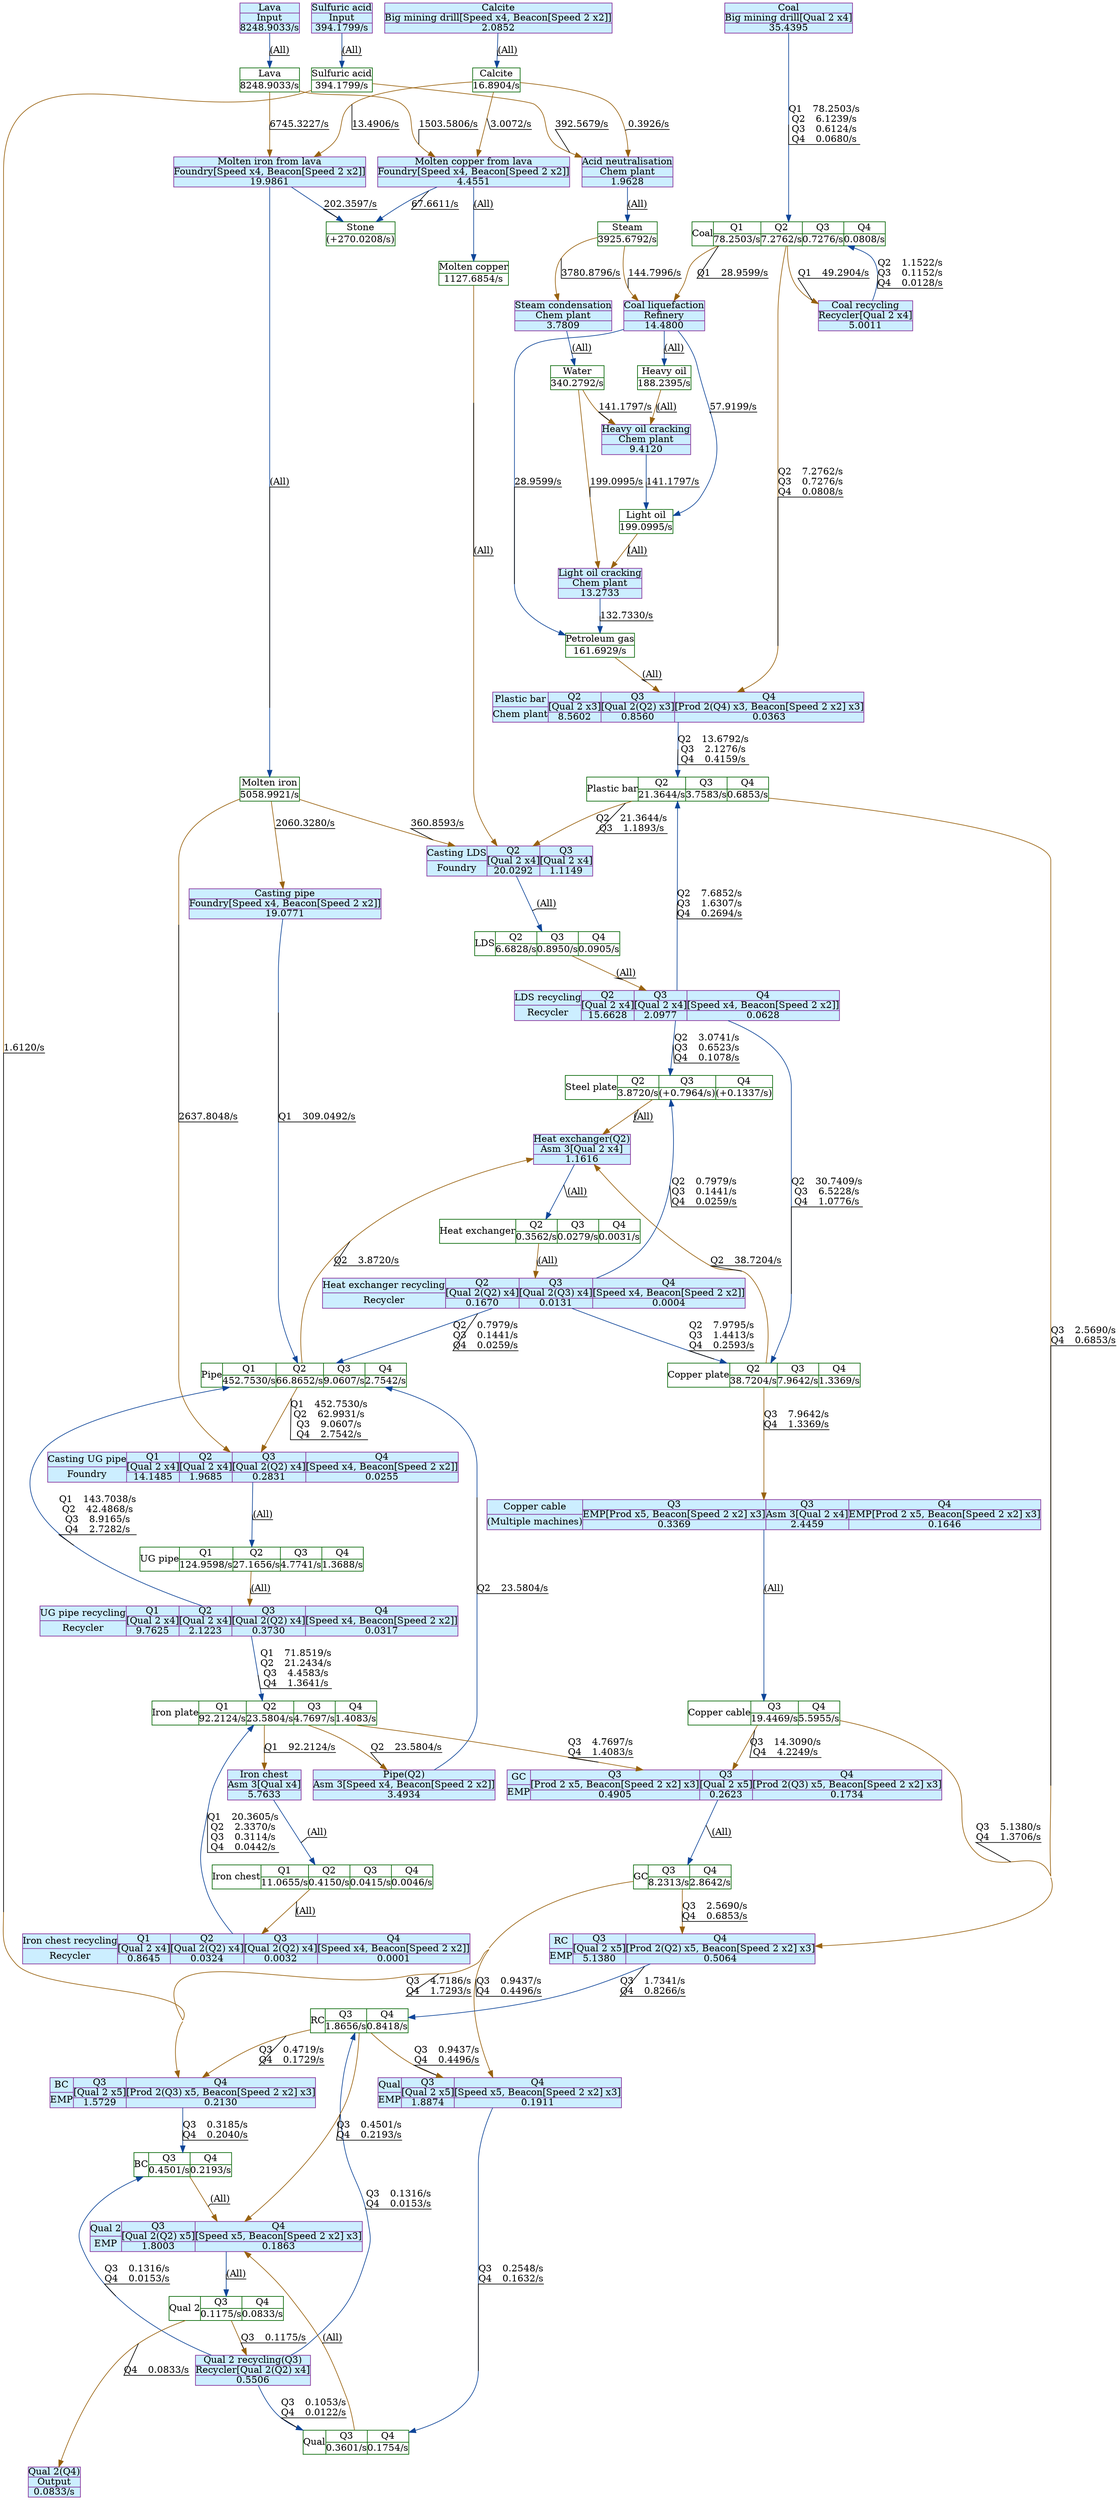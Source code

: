 digraph {
    layout="dot"
    concentrate=true
    node [shape="record"; margin=0]
    edge [decorate=true]
    0 [color="#006400"; label="{Petroleum gas|161.6929/s}"]
    1 [color="#006400"; label="{Molten iron|5058.9921/s}"]
    2 [color="#006400"; label="{Molten copper|1127.6854/s}"]
    3 [color="#006400"; label="{Steam|3925.6792/s}"]
    4 [color="#006400"; label="{Light oil|199.0995/s}"]
    5 [color="#006400"; label="{Heavy oil|188.2395/s}"]
    6 [color="#006400"; label="{Calcite|16.8904/s}"]
    7 [color="#006400"; label="{Stone|(+270.0208/s)}"]
    8 [color="#006400"; label="{Lava|8248.9033/s}"]
    9 [color="#006400"; label="{Sulfuric acid|394.1799/s}"]
    10 [color="#006400"; label="{Water|340.2792/s}"]
    11 [style="filled"; color="#842e99"; fillcolor="#cceeff"; label="{Coal recycling|Recycler[Qual 2 x4]|5.0011}"]
    12 [style="filled"; color="#842e99"; fillcolor="#cceeff"; label="{Casting pipe|Foundry[Speed x4, Beacon[Speed 2 x2]]|19.0771}"]
    13 [style="filled"; color="#842e99"; fillcolor="#cceeff"; label="{Coal liquefaction|Refinery|14.4800}"]
    14 [style="filled"; color="#842e99"; fillcolor="#cceeff"; label="{Molten iron from lava|Foundry[Speed x4, Beacon[Speed 2 x2]]|19.9861}"]
    15 [style="filled"; color="#842e99"; fillcolor="#cceeff"; label="{Heavy oil cracking|Chem plant|9.4120}"]
    16 [style="filled"; color="#842e99"; fillcolor="#cceeff"; label="{Lava|Input|8248.9033/s}"]
    17 [style="filled"; color="#842e99"; fillcolor="#cceeff"; label="{Calcite|Big mining drill[Speed x4, Beacon[Speed 2 x2]]|2.0852}"]
    18 [style="filled"; color="#842e99"; fillcolor="#cceeff"; label="{Sulfuric acid|Input|394.1799/s}"]
    19 [style="filled"; color="#842e99"; fillcolor="#cceeff"; label="{Light oil cracking|Chem plant|13.2733}"]
    20 [style="filled"; color="#842e99"; fillcolor="#cceeff"; label="{Molten copper from lava|Foundry[Speed x4, Beacon[Speed 2 x2]]|4.4551}"]
    21 [style="filled"; color="#842e99"; fillcolor="#cceeff"; label="{Acid neutralisation|Chem plant|1.9628}"]
    22 [style="filled"; color="#842e99"; fillcolor="#cceeff"; label="{Qual 2(Q4)|Output|0.0833/s}"]
    23 [style="filled"; color="#842e99"; fillcolor="#cceeff"; label="{Pipe(Q2)|Asm 3[Speed x4, Beacon[Speed 2 x2]]|3.4934}"]
    24 [style="filled"; color="#842e99"; fillcolor="#cceeff"; label="{Qual 2 recycling(Q3)|Recycler[Qual 2(Q2) x4]|0.5506}"]
    25 [style="filled"; color="#842e99"; fillcolor="#cceeff"; label="{Steam condensation|Chem plant|3.7809}"]
    26 [style="filled"; color="#842e99"; fillcolor="#cceeff"; label="{Coal|Big mining drill[Qual 2 x4]|35.4395}"]
    27 [style="filled"; color="#842e99"; fillcolor="#cceeff"; label="{Heat exchanger(Q2)|Asm 3[Qual 2 x4]|1.1616}"]
    28 [style="filled"; color="#842e99"; fillcolor="#cceeff"; label="{Iron chest|Asm 3[Qual x4]|5.7633}"]
    29 [color="#006400"; label="{Iron chest}|{Q1|11.0655/s}|{Q2|0.4150/s}|{Q3|0.0415/s}|{Q4|0.0046/s}"]
    30 [color="#006400"; label="{Iron plate}|{Q1|92.2124/s}|{Q2|23.5804/s}|{Q3|4.7697/s}|{Q4|1.4083/s}"]
    31 [color="#006400"; label="{Plastic bar}|{Q2|21.3644/s}|{Q3|3.7583/s}|{Q4|0.6853/s}"]
    32 [color="#006400"; label="{Coal}|{Q1|78.2503/s}|{Q2|7.2762/s}|{Q3|0.7276/s}|{Q4|0.0808/s}"]
    33 [color="#006400"; label="{UG pipe}|{Q1|124.9598/s}|{Q2|27.1656/s}|{Q3|4.7741/s}|{Q4|1.3688/s}"]
    34 [color="#006400"; label="{Pipe}|{Q1|452.7530/s}|{Q2|66.8652/s}|{Q3|9.0607/s}|{Q4|2.7542/s}"]
    35 [color="#006400"; label="{LDS}|{Q2|6.6828/s}|{Q3|0.8950/s}|{Q4|0.0905/s}"]
    36 [color="#006400"; label="{Copper cable}|{Q3|19.4469/s}|{Q4|5.5955/s}"]
    37 [color="#006400"; label="{Copper plate}|{Q2|38.7204/s}|{Q3|7.9642/s}|{Q4|1.3369/s}"]
    38 [color="#006400"; label="{GC}|{Q3|8.2313/s}|{Q4|2.8642/s}"]
    39 [color="#006400"; label="{Steel plate}|{Q2|3.8720/s}|{Q3|(+0.7964/s)}|{Q4|(+0.1337/s)}"]
    40 [color="#006400"; label="{RC}|{Q3|1.8656/s}|{Q4|0.8418/s}"]
    41 [color="#006400"; label="{BC}|{Q3|0.4501/s}|{Q4|0.2193/s}"]
    42 [color="#006400"; label="{Heat exchanger}|{Q2|0.3562/s}|{Q3|0.0279/s}|{Q4|0.0031/s}"]
    43 [color="#006400"; label="{Qual 2}|{Q3|0.1175/s}|{Q4|0.0833/s}"]
    44 [color="#006400"; label="{Qual}|{Q3|0.3601/s}|{Q4|0.1754/s}"]
    45 [style="filled"; color="#842e99"; fillcolor="#cceeff"; label="{Iron chest recycling|Recycler}|{Q1|[Qual 2 x4]|0.8645}|{Q2|[Qual 2(Q2) x4]|0.0324}|{Q3|[Qual 2(Q2) x4]|0.0032}|{Q4|[Speed x4, Beacon[Speed 2 x2]]|0.0001}"; shape="record"]
    46 [style="filled"; color="#842e99"; fillcolor="#cceeff"; label="{Plastic bar|Chem plant}|{Q2|[Qual 2 x3]|8.5602}|{Q3|[Qual 2(Q2) x3]|0.8560}|{Q4|[Prod 2(Q4) x3, Beacon[Speed 2 x2] x3]|0.0363}"; shape="record"]
    47 [style="filled"; color="#842e99"; fillcolor="#cceeff"; label="{Casting UG pipe|Foundry}|{Q1|[Qual 2 x4]|14.1485}|{Q2|[Qual 2 x4]|1.9685}|{Q3|[Qual 2(Q2) x4]|0.2831}|{Q4|[Speed x4, Beacon[Speed 2 x2]]|0.0255}"; shape="record"]
    48 [style="filled"; color="#842e99"; fillcolor="#cceeff"; label="{Casting LDS|Foundry}|{Q2|[Qual 2 x4]|20.0292}|{Q3|[Qual 2 x4]|1.1149}"; shape="record"]
    49 [style="filled"; color="#842e99"; fillcolor="#cceeff"; label="{UG pipe recycling|Recycler}|{Q1|[Qual 2 x4]|9.7625}|{Q2|[Qual 2 x4]|2.1223}|{Q3|[Qual 2(Q2) x4]|0.3730}|{Q4|[Speed x4, Beacon[Speed 2 x2]]|0.0317}"; shape="record"]
    50 [style="filled"; color="#842e99"; fillcolor="#cceeff"; label="{Copper cable|(Multiple machines)}|{Q3|EMP[Prod x5, Beacon[Speed 2 x2] x3]|0.3369}|{Q3|Asm 3[Qual 2 x4]|2.4459}|{Q4|EMP[Prod 2 x5, Beacon[Speed 2 x2] x3]|0.1646}"; shape="record"]
    51 [style="filled"; color="#842e99"; fillcolor="#cceeff"; label="{GC|EMP}|{Q3|[Prod 2 x5, Beacon[Speed 2 x2] x3]|0.4905}|{Q3|[Qual 2 x5]|0.2623}|{Q4|[Prod 2(Q3) x5, Beacon[Speed 2 x2] x3]|0.1734}"; shape="record"]
    52 [style="filled"; color="#842e99"; fillcolor="#cceeff"; label="{LDS recycling|Recycler}|{Q2|[Qual 2 x4]|15.6628}|{Q3|[Qual 2 x4]|2.0977}|{Q4|[Speed x4, Beacon[Speed 2 x2]]|0.0628}"; shape="record"]
    53 [style="filled"; color="#842e99"; fillcolor="#cceeff"; label="{RC|EMP}|{Q3|[Qual 2 x5]|5.1380}|{Q4|[Prod 2(Q2) x5, Beacon[Speed 2 x2] x3]|0.5064}"; shape="record"]
    54 [style="filled"; color="#842e99"; fillcolor="#cceeff"; label="{BC|EMP}|{Q3|[Qual 2 x5]|1.5729}|{Q4|[Prod 2(Q3) x5, Beacon[Speed 2 x2] x3]|0.2130}"; shape="record"]
    55 [style="filled"; color="#842e99"; fillcolor="#cceeff"; label="{Heat exchanger recycling|Recycler}|{Q2|[Qual 2(Q2) x4]|0.1670}|{Q3|[Qual 2(Q3) x4]|0.0131}|{Q4|[Speed x4, Beacon[Speed 2 x2]]|0.0004}"; shape="record"]
    56 [style="filled"; color="#842e99"; fillcolor="#cceeff"; label="{Qual 2|EMP}|{Q3|[Qual 2(Q2) x5]|1.8003}|{Q4|[Speed x5, Beacon[Speed 2 x2] x3]|0.1863}"; shape="record"]
    57 [style="filled"; color="#842e99"; fillcolor="#cceeff"; label="{Qual|EMP}|{Q3|[Qual 2 x5]|1.8874}|{Q4|[Speed x5, Beacon[Speed 2 x2] x3]|0.1911}"; shape="record"]
    0 -> 46 [color="#99620f"; label="(All)"]
    1 -> 12 [color="#99620f"; label="2060.3280/s
"]
    1 -> 47 [color="#99620f"; label="2637.8048/s
"]
    1 -> 48 [color="#99620f"; label="360.8593/s
"]
    2 -> 48 [color="#99620f"; label="(All)"]
    3 -> 13 [color="#99620f"; label="144.7996/s
"]
    3 -> 25 [color="#99620f"; label="3780.8796/s
"]
    4 -> 19 [color="#99620f"; label="(All)"]
    5 -> 15 [color="#99620f"; label="(All)"]
    6 -> 14 [color="#99620f"; label="13.4906/s
"]
    6 -> 20 [color="#99620f"; label="3.0072/s
"]
    6 -> 21 [color="#99620f"; label="0.3926/s
"]
    8 -> 14 [color="#99620f"; label="6745.3227/s
"]
    8 -> 20 [color="#99620f"; label="1503.5806/s
"]
    9 -> 21 [color="#99620f"; label="392.5679/s
"]
    9 -> 54 [color="#99620f"; label="1.6120/s
"]
    10 -> 15 [color="#99620f"; label="141.1797/s
"]
    10 -> 19 [color="#99620f"; label="199.0995/s
"]
    11 -> 32 [color="#0f4699"; label="Q2	1.1522/s
Q3	0.1152/s
Q4	0.0128/s
"]
    12 -> 34 [color="#0f4699"; label="Q1	309.0492/s
"]
    13 -> 0 [color="#0f4699"; label="28.9599/s
"]
    13 -> 4 [color="#0f4699"; label="57.9199/s
"]
    13 -> 5 [color="#0f4699"; label="(All)"]
    14 -> 7 [color="#0f4699"; label="202.3597/s
"]
    14 -> 1 [color="#0f4699"; label="(All)"]
    15 -> 4 [color="#0f4699"; label="141.1797/s
"]
    16 -> 8 [color="#0f4699"; label="(All)"]
    17 -> 6 [color="#0f4699"; label="(All)"]
    18 -> 9 [color="#0f4699"; label="(All)"]
    19 -> 0 [color="#0f4699"; label="132.7330/s
"]
    20 -> 7 [color="#0f4699"; label="67.6611/s
"]
    20 -> 2 [color="#0f4699"; label="(All)"]
    21 -> 3 [color="#0f4699"; label="(All)"]
    23 -> 34 [color="#0f4699"; label="Q2	23.5804/s
"]
    24 -> 40 [color="#0f4699"; label="Q3	0.1316/s
Q4	0.0153/s
"]
    24 -> 41 [color="#0f4699"; label="Q3	0.1316/s
Q4	0.0153/s
"]
    24 -> 44 [color="#0f4699"; label="Q3	0.1053/s
Q4	0.0122/s
"]
    25 -> 10 [color="#0f4699"; label="(All)"]
    26 -> 32 [color="#0f4699"; label="Q1	78.2503/s
Q2	6.1239/s
Q3	0.6124/s
Q4	0.0680/s
"]
    27 -> 42 [color="#0f4699"; label="(All)"]
    28 -> 29 [color="#0f4699"; label="(All)"]
    29 -> 45 [color="#99620f"; label="(All)"]
    30 -> 23 [color="#99620f"; label="Q2	23.5804/s
"]
    30 -> 28 [color="#99620f"; label="Q1	92.2124/s
"]
    30 -> 51 [color="#99620f"; label="Q3	4.7697/s
Q4	1.4083/s
"]
    31 -> 48 [color="#99620f"; label="Q2	21.3644/s
Q3	1.1893/s
"]
    31 -> 53 [color="#99620f"; label="Q3	2.5690/s
Q4	0.6853/s
"]
    32 -> 11 [color="#99620f"; label="Q1	49.2904/s
"]
    32 -> 13 [color="#99620f"; label="Q1	28.9599/s
"]
    32 -> 46 [color="#99620f"; label="Q2	7.2762/s
Q3	0.7276/s
Q4	0.0808/s
"]
    33 -> 49 [color="#99620f"; label="(All)"]
    34 -> 27 [color="#99620f"; label="Q2	3.8720/s
"]
    34 -> 47 [color="#99620f"; label="Q1	452.7530/s
Q2	62.9931/s
Q3	9.0607/s
Q4	2.7542/s
"]
    35 -> 52 [color="#99620f"; label="(All)"]
    36 -> 51 [color="#99620f"; label="Q3	14.3090/s
Q4	4.2249/s
"]
    36 -> 53 [color="#99620f"; label="Q3	5.1380/s
Q4	1.3706/s
"]
    37 -> 27 [color="#99620f"; label="Q2	38.7204/s
"]
    37 -> 50 [color="#99620f"; label="Q3	7.9642/s
Q4	1.3369/s
"]
    38 -> 53 [color="#99620f"; label="Q3	2.5690/s
Q4	0.6853/s
"]
    38 -> 54 [color="#99620f"; label="Q3	4.7186/s
Q4	1.7293/s
"]
    38 -> 57 [color="#99620f"; label="Q3	0.9437/s
Q4	0.4496/s
"]
    39 -> 27 [color="#99620f"; label="(All)"]
    40 -> 54 [color="#99620f"; label="Q3	0.4719/s
Q4	0.1729/s
"]
    40 -> 56 [color="#99620f"; label="Q3	0.4501/s
Q4	0.2193/s
"]
    40 -> 57 [color="#99620f"; label="Q3	0.9437/s
Q4	0.4496/s
"]
    41 -> 56 [color="#99620f"; label="(All)"]
    42 -> 55 [color="#99620f"; label="(All)"]
    43 -> 22 [color="#99620f"; label="Q4	0.0833/s
"]
    43 -> 24 [color="#99620f"; label="Q3	0.1175/s
"]
    44 -> 56 [color="#99620f"; label="(All)"]
    45 -> 30 [color="#0f4699"; label="Q1	20.3605/s
Q2	2.3370/s
Q3	0.3114/s
Q4	0.0442/s
"]
    46 -> 31 [color="#0f4699"; label="Q2	13.6792/s
Q3	2.1276/s
Q4	0.4159/s
"]
    47 -> 33 [color="#0f4699"; label="(All)"]
    48 -> 35 [color="#0f4699"; label="(All)"]
    49 -> 30 [color="#0f4699"; label="Q1	71.8519/s
Q2	21.2434/s
Q3	4.4583/s
Q4	1.3641/s
"]
    49 -> 34 [color="#0f4699"; label="Q1	143.7038/s
Q2	42.4868/s
Q3	8.9165/s
Q4	2.7282/s
"]
    50 -> 36 [color="#0f4699"; label="(All)"]
    51 -> 38 [color="#0f4699"; label="(All)"]
    52 -> 31 [color="#0f4699"; label="Q2	7.6852/s
Q3	1.6307/s
Q4	0.2694/s
"]
    52 -> 37 [color="#0f4699"; label="Q2	30.7409/s
Q3	6.5228/s
Q4	1.0776/s
"]
    52 -> 39 [color="#0f4699"; label="Q2	3.0741/s
Q3	0.6523/s
Q4	0.1078/s
"]
    53 -> 40 [color="#0f4699"; label="Q3	1.7341/s
Q4	0.8266/s
"]
    54 -> 41 [color="#0f4699"; label="Q3	0.3185/s
Q4	0.2040/s
"]
    55 -> 34 [color="#0f4699"; label="Q2	0.7979/s
Q3	0.1441/s
Q4	0.0259/s
"]
    55 -> 37 [color="#0f4699"; label="Q2	7.9795/s
Q3	1.4413/s
Q4	0.2593/s
"]
    55 -> 39 [color="#0f4699"; label="Q2	0.7979/s
Q3	0.1441/s
Q4	0.0259/s
"]
    56 -> 43 [color="#0f4699"; label="(All)"]
    57 -> 44 [color="#0f4699"; label="Q3	0.2548/s
Q4	0.1632/s
"]
    subgraph {
        rank="source"
        16
        17
        18
        26
    }
    subgraph {
        rank="sink"
        22
    }
}
